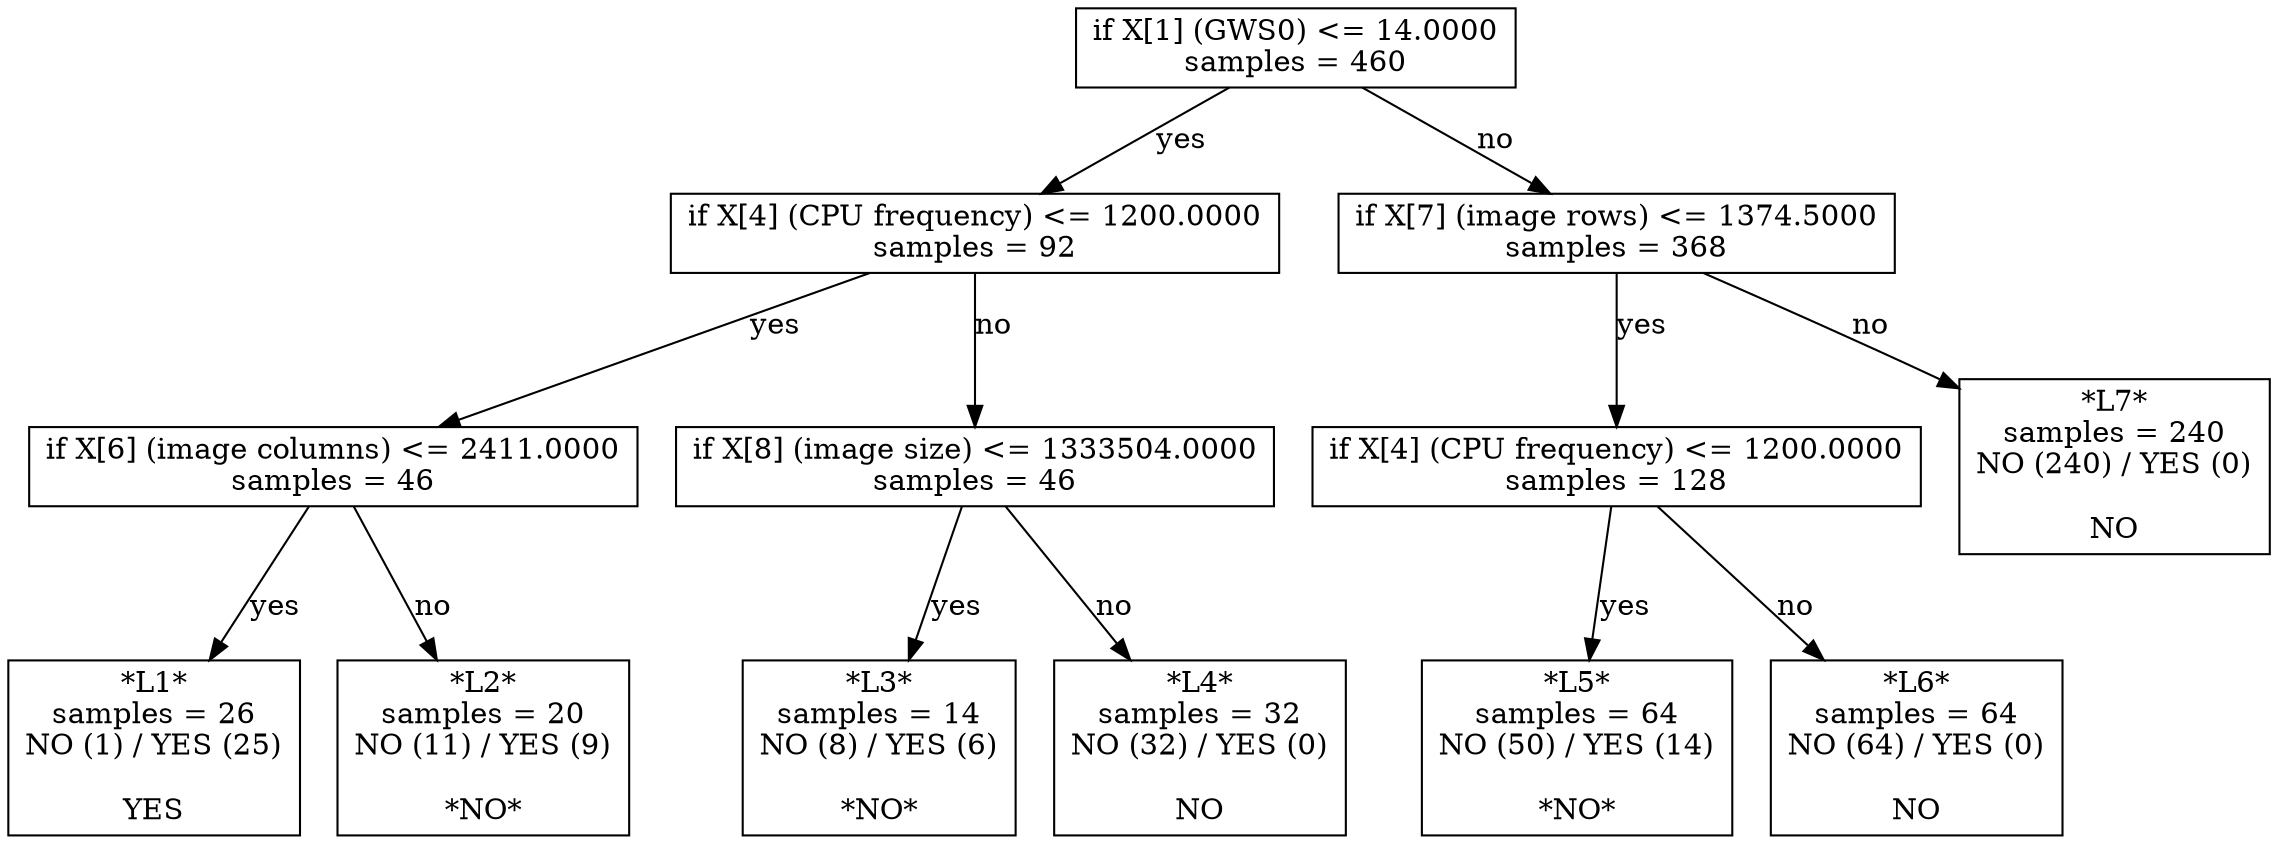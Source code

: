 digraph Tree {
0 [label="if X[1] (GWS0) <= 14.0000\nsamples = 460", shape="box"] ;
1 [label="if X[4] (CPU frequency) <= 1200.0000\nsamples = 92", shape="box"] ;
0 -> 1 [label="yes"];
2 [label="if X[6] (image columns) <= 2411.0000\nsamples = 46", shape="box"] ;
1 -> 2 [label="yes"];
3 [label="*L1*\nsamples = 26\nNO (1) / YES (25)\n\nYES", shape="box"] ;
2 -> 3 [label="yes"];
4 [label="*L2*\nsamples = 20\nNO (11) / YES (9)\n\n*NO*", shape="box"] ;
2 -> 4 [label="no"];
5 [label="if X[8] (image size) <= 1333504.0000\nsamples = 46", shape="box"] ;
1 -> 5 [label="no"];
6 [label="*L3*\nsamples = 14\nNO (8) / YES (6)\n\n*NO*", shape="box"] ;
5 -> 6 [label="yes"];
7 [label="*L4*\nsamples = 32\nNO (32) / YES (0)\n\nNO", shape="box"] ;
5 -> 7 [label="no"];
8 [label="if X[7] (image rows) <= 1374.5000\nsamples = 368", shape="box"] ;
0 -> 8 [label="no"];
9 [label="if X[4] (CPU frequency) <= 1200.0000\nsamples = 128", shape="box"] ;
8 -> 9 [label="yes"];
10 [label="*L5*\nsamples = 64\nNO (50) / YES (14)\n\n*NO*", shape="box"] ;
9 -> 10 [label="yes"];
11 [label="*L6*\nsamples = 64\nNO (64) / YES (0)\n\nNO", shape="box"] ;
9 -> 11 [label="no"];
12 [label="*L7*\nsamples = 240\nNO (240) / YES (0)\n\nNO", shape="box"] ;
8 -> 12 [label="no"];
}
